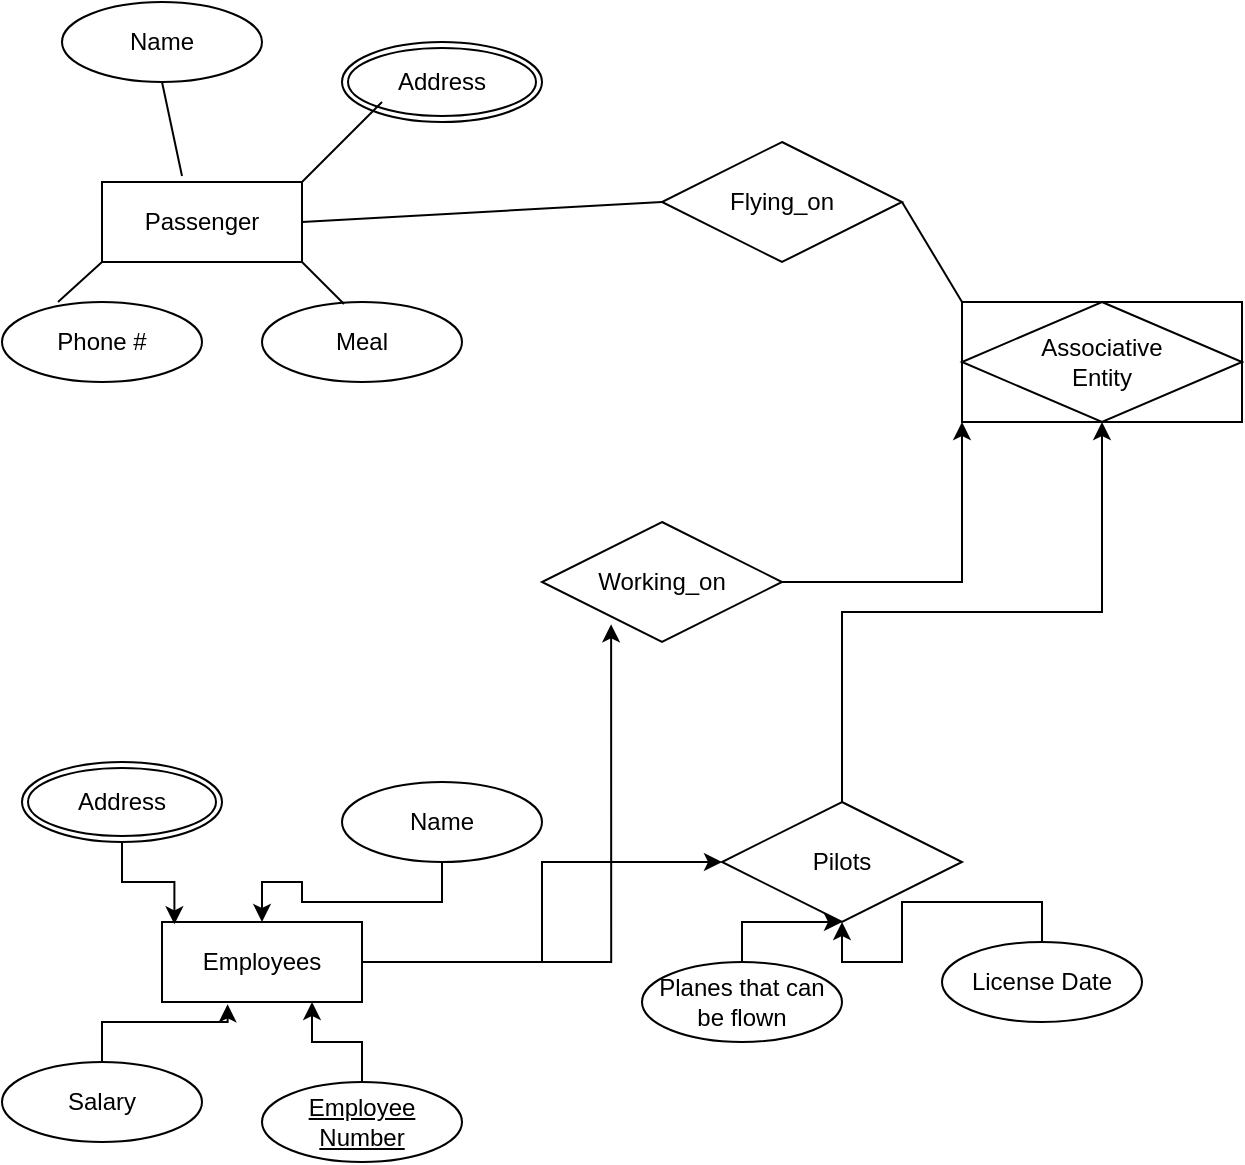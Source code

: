 <mxfile version="15.2.9" type="github">
  <diagram id="R2lEEEUBdFMjLlhIrx00" name="Page-1">
    <mxGraphModel dx="788" dy="371" grid="1" gridSize="10" guides="1" tooltips="1" connect="1" arrows="1" fold="1" page="1" pageScale="1" pageWidth="850" pageHeight="1100" math="0" shadow="0" extFonts="Permanent Marker^https://fonts.googleapis.com/css?family=Permanent+Marker">
      <root>
        <mxCell id="0" />
        <mxCell id="1" parent="0" />
        <mxCell id="I-NT5KYFCOwSPCmxLnBK-3" value="Associative&#xa;Entity" style="shape=associativeEntity;whiteSpace=wrap;html=1;align=center;" vertex="1" parent="1">
          <mxGeometry x="500" y="230" width="140" height="60" as="geometry" />
        </mxCell>
        <mxCell id="I-NT5KYFCOwSPCmxLnBK-4" value="Passenger&lt;br&gt;" style="whiteSpace=wrap;html=1;align=center;" vertex="1" parent="1">
          <mxGeometry x="70" y="170" width="100" height="40" as="geometry" />
        </mxCell>
        <mxCell id="I-NT5KYFCOwSPCmxLnBK-41" style="edgeStyle=orthogonalEdgeStyle;rounded=0;orthogonalLoop=1;jettySize=auto;html=1;" edge="1" parent="1" source="I-NT5KYFCOwSPCmxLnBK-5" target="I-NT5KYFCOwSPCmxLnBK-25">
          <mxGeometry relative="1" as="geometry" />
        </mxCell>
        <mxCell id="I-NT5KYFCOwSPCmxLnBK-49" style="edgeStyle=orthogonalEdgeStyle;rounded=0;orthogonalLoop=1;jettySize=auto;html=1;entryX=0.288;entryY=0.853;entryDx=0;entryDy=0;entryPerimeter=0;" edge="1" parent="1" source="I-NT5KYFCOwSPCmxLnBK-5" target="I-NT5KYFCOwSPCmxLnBK-24">
          <mxGeometry relative="1" as="geometry" />
        </mxCell>
        <mxCell id="I-NT5KYFCOwSPCmxLnBK-5" value="Employees" style="whiteSpace=wrap;html=1;align=center;" vertex="1" parent="1">
          <mxGeometry x="100" y="540" width="100" height="40" as="geometry" />
        </mxCell>
        <mxCell id="I-NT5KYFCOwSPCmxLnBK-6" value="Phone #" style="ellipse;whiteSpace=wrap;html=1;align=center;" vertex="1" parent="1">
          <mxGeometry x="20" y="230" width="100" height="40" as="geometry" />
        </mxCell>
        <mxCell id="I-NT5KYFCOwSPCmxLnBK-7" value="Name" style="ellipse;whiteSpace=wrap;html=1;align=center;" vertex="1" parent="1">
          <mxGeometry x="50" y="80" width="100" height="40" as="geometry" />
        </mxCell>
        <mxCell id="I-NT5KYFCOwSPCmxLnBK-8" value="Meal" style="ellipse;whiteSpace=wrap;html=1;align=center;" vertex="1" parent="1">
          <mxGeometry x="150" y="230" width="100" height="40" as="geometry" />
        </mxCell>
        <mxCell id="I-NT5KYFCOwSPCmxLnBK-9" value="" style="endArrow=none;html=1;entryX=0;entryY=1;entryDx=0;entryDy=0;" edge="1" parent="1" target="I-NT5KYFCOwSPCmxLnBK-4">
          <mxGeometry width="50" height="50" relative="1" as="geometry">
            <mxPoint x="48" y="230" as="sourcePoint" />
            <mxPoint x="120" y="200" as="targetPoint" />
          </mxGeometry>
        </mxCell>
        <mxCell id="I-NT5KYFCOwSPCmxLnBK-13" value="" style="endArrow=none;html=1;exitX=0.4;exitY=-0.075;exitDx=0;exitDy=0;entryX=0.5;entryY=1;entryDx=0;entryDy=0;exitPerimeter=0;" edge="1" parent="1" source="I-NT5KYFCOwSPCmxLnBK-4" target="I-NT5KYFCOwSPCmxLnBK-7">
          <mxGeometry width="50" height="50" relative="1" as="geometry">
            <mxPoint x="90" y="200" as="sourcePoint" />
            <mxPoint x="140" y="150" as="targetPoint" />
          </mxGeometry>
        </mxCell>
        <mxCell id="I-NT5KYFCOwSPCmxLnBK-14" value="" style="endArrow=none;html=1;entryX=1;entryY=1;entryDx=0;entryDy=0;exitX=0.41;exitY=0.025;exitDx=0;exitDy=0;exitPerimeter=0;" edge="1" parent="1" source="I-NT5KYFCOwSPCmxLnBK-8" target="I-NT5KYFCOwSPCmxLnBK-4">
          <mxGeometry width="50" height="50" relative="1" as="geometry">
            <mxPoint x="150" y="350" as="sourcePoint" />
            <mxPoint x="200" y="300" as="targetPoint" />
          </mxGeometry>
        </mxCell>
        <mxCell id="I-NT5KYFCOwSPCmxLnBK-34" style="edgeStyle=orthogonalEdgeStyle;rounded=0;orthogonalLoop=1;jettySize=auto;html=1;entryX=0.062;entryY=0.029;entryDx=0;entryDy=0;entryPerimeter=0;" edge="1" parent="1" source="I-NT5KYFCOwSPCmxLnBK-16" target="I-NT5KYFCOwSPCmxLnBK-5">
          <mxGeometry relative="1" as="geometry" />
        </mxCell>
        <mxCell id="I-NT5KYFCOwSPCmxLnBK-16" value="Address" style="ellipse;shape=doubleEllipse;margin=3;whiteSpace=wrap;html=1;align=center;" vertex="1" parent="1">
          <mxGeometry x="30" y="460" width="100" height="40" as="geometry" />
        </mxCell>
        <mxCell id="I-NT5KYFCOwSPCmxLnBK-17" value="Address" style="ellipse;shape=doubleEllipse;margin=3;whiteSpace=wrap;html=1;align=center;" vertex="1" parent="1">
          <mxGeometry x="190" y="100" width="100" height="40" as="geometry" />
        </mxCell>
        <mxCell id="I-NT5KYFCOwSPCmxLnBK-18" value="" style="endArrow=none;html=1;exitX=1;exitY=0.5;exitDx=0;exitDy=0;entryX=0;entryY=0.5;entryDx=0;entryDy=0;" edge="1" parent="1" source="I-NT5KYFCOwSPCmxLnBK-4" target="I-NT5KYFCOwSPCmxLnBK-23">
          <mxGeometry width="50" height="50" relative="1" as="geometry">
            <mxPoint x="375" y="275" as="sourcePoint" />
            <mxPoint x="425" y="225" as="targetPoint" />
          </mxGeometry>
        </mxCell>
        <mxCell id="I-NT5KYFCOwSPCmxLnBK-19" value="" style="endArrow=none;html=1;exitX=1;exitY=0;exitDx=0;exitDy=0;" edge="1" parent="1" source="I-NT5KYFCOwSPCmxLnBK-4">
          <mxGeometry width="50" height="50" relative="1" as="geometry">
            <mxPoint x="160" y="180" as="sourcePoint" />
            <mxPoint x="210" y="130" as="targetPoint" />
          </mxGeometry>
        </mxCell>
        <mxCell id="I-NT5KYFCOwSPCmxLnBK-35" style="edgeStyle=orthogonalEdgeStyle;rounded=0;orthogonalLoop=1;jettySize=auto;html=1;" edge="1" parent="1" source="I-NT5KYFCOwSPCmxLnBK-20" target="I-NT5KYFCOwSPCmxLnBK-5">
          <mxGeometry relative="1" as="geometry" />
        </mxCell>
        <mxCell id="I-NT5KYFCOwSPCmxLnBK-20" value="Name" style="ellipse;whiteSpace=wrap;html=1;align=center;" vertex="1" parent="1">
          <mxGeometry x="190" y="470" width="100" height="40" as="geometry" />
        </mxCell>
        <mxCell id="I-NT5KYFCOwSPCmxLnBK-36" style="edgeStyle=orthogonalEdgeStyle;rounded=0;orthogonalLoop=1;jettySize=auto;html=1;entryX=0.328;entryY=1.029;entryDx=0;entryDy=0;entryPerimeter=0;" edge="1" parent="1" source="I-NT5KYFCOwSPCmxLnBK-21" target="I-NT5KYFCOwSPCmxLnBK-5">
          <mxGeometry relative="1" as="geometry" />
        </mxCell>
        <mxCell id="I-NT5KYFCOwSPCmxLnBK-21" value="Salary" style="ellipse;whiteSpace=wrap;html=1;align=center;" vertex="1" parent="1">
          <mxGeometry x="20" y="610" width="100" height="40" as="geometry" />
        </mxCell>
        <mxCell id="I-NT5KYFCOwSPCmxLnBK-23" value="Flying_on" style="shape=rhombus;perimeter=rhombusPerimeter;whiteSpace=wrap;html=1;align=center;" vertex="1" parent="1">
          <mxGeometry x="350" y="150" width="120" height="60" as="geometry" />
        </mxCell>
        <mxCell id="I-NT5KYFCOwSPCmxLnBK-50" style="edgeStyle=orthogonalEdgeStyle;rounded=0;orthogonalLoop=1;jettySize=auto;html=1;entryX=0;entryY=1;entryDx=0;entryDy=0;" edge="1" parent="1" source="I-NT5KYFCOwSPCmxLnBK-24" target="I-NT5KYFCOwSPCmxLnBK-3">
          <mxGeometry relative="1" as="geometry" />
        </mxCell>
        <mxCell id="I-NT5KYFCOwSPCmxLnBK-24" value="Working_on" style="shape=rhombus;perimeter=rhombusPerimeter;whiteSpace=wrap;html=1;align=center;" vertex="1" parent="1">
          <mxGeometry x="290" y="340" width="120" height="60" as="geometry" />
        </mxCell>
        <mxCell id="I-NT5KYFCOwSPCmxLnBK-48" style="edgeStyle=orthogonalEdgeStyle;rounded=0;orthogonalLoop=1;jettySize=auto;html=1;entryX=0.5;entryY=1;entryDx=0;entryDy=0;" edge="1" parent="1" source="I-NT5KYFCOwSPCmxLnBK-25" target="I-NT5KYFCOwSPCmxLnBK-3">
          <mxGeometry relative="1" as="geometry" />
        </mxCell>
        <mxCell id="I-NT5KYFCOwSPCmxLnBK-25" value="Pilots" style="shape=rhombus;perimeter=rhombusPerimeter;whiteSpace=wrap;html=1;align=center;" vertex="1" parent="1">
          <mxGeometry x="380" y="480" width="120" height="60" as="geometry" />
        </mxCell>
        <mxCell id="I-NT5KYFCOwSPCmxLnBK-26" value="" style="endArrow=none;html=1;entryX=1;entryY=0.5;entryDx=0;entryDy=0;exitX=0;exitY=0;exitDx=0;exitDy=0;" edge="1" parent="1" source="I-NT5KYFCOwSPCmxLnBK-3" target="I-NT5KYFCOwSPCmxLnBK-23">
          <mxGeometry width="50" height="50" relative="1" as="geometry">
            <mxPoint x="410" y="280" as="sourcePoint" />
            <mxPoint x="460" y="230" as="targetPoint" />
          </mxGeometry>
        </mxCell>
        <mxCell id="I-NT5KYFCOwSPCmxLnBK-40" style="edgeStyle=orthogonalEdgeStyle;rounded=0;orthogonalLoop=1;jettySize=auto;html=1;entryX=0.75;entryY=1;entryDx=0;entryDy=0;" edge="1" parent="1" source="I-NT5KYFCOwSPCmxLnBK-28" target="I-NT5KYFCOwSPCmxLnBK-5">
          <mxGeometry relative="1" as="geometry" />
        </mxCell>
        <mxCell id="I-NT5KYFCOwSPCmxLnBK-28" value="Employee Number" style="ellipse;whiteSpace=wrap;html=1;align=center;fontStyle=4;" vertex="1" parent="1">
          <mxGeometry x="150" y="620" width="100" height="40" as="geometry" />
        </mxCell>
        <mxCell id="I-NT5KYFCOwSPCmxLnBK-46" style="edgeStyle=orthogonalEdgeStyle;rounded=0;orthogonalLoop=1;jettySize=auto;html=1;" edge="1" parent="1" source="I-NT5KYFCOwSPCmxLnBK-44" target="I-NT5KYFCOwSPCmxLnBK-25">
          <mxGeometry relative="1" as="geometry" />
        </mxCell>
        <mxCell id="I-NT5KYFCOwSPCmxLnBK-44" value="Planes that can be flown" style="ellipse;whiteSpace=wrap;html=1;align=center;" vertex="1" parent="1">
          <mxGeometry x="340" y="560" width="100" height="40" as="geometry" />
        </mxCell>
        <mxCell id="I-NT5KYFCOwSPCmxLnBK-47" style="edgeStyle=orthogonalEdgeStyle;rounded=0;orthogonalLoop=1;jettySize=auto;html=1;" edge="1" parent="1" source="I-NT5KYFCOwSPCmxLnBK-45" target="I-NT5KYFCOwSPCmxLnBK-25">
          <mxGeometry relative="1" as="geometry" />
        </mxCell>
        <mxCell id="I-NT5KYFCOwSPCmxLnBK-45" value="License Date" style="ellipse;whiteSpace=wrap;html=1;align=center;" vertex="1" parent="1">
          <mxGeometry x="490" y="550" width="100" height="40" as="geometry" />
        </mxCell>
      </root>
    </mxGraphModel>
  </diagram>
</mxfile>

